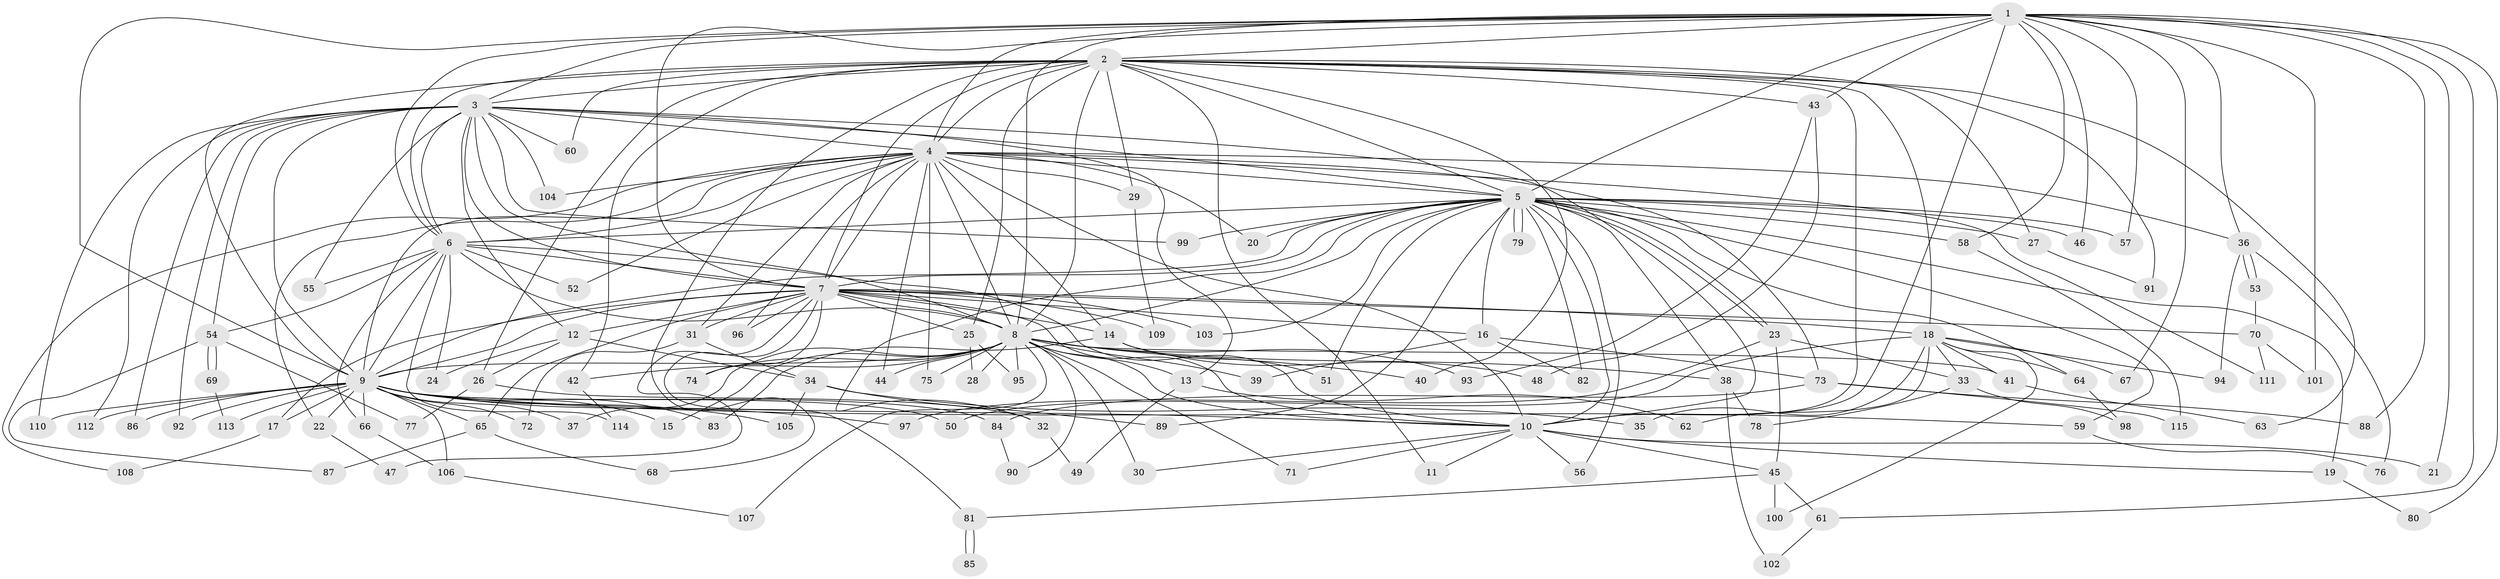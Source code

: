 // Generated by graph-tools (version 1.1) at 2025/13/03/09/25 04:13:47]
// undirected, 115 vertices, 255 edges
graph export_dot {
graph [start="1"]
  node [color=gray90,style=filled];
  1;
  2;
  3;
  4;
  5;
  6;
  7;
  8;
  9;
  10;
  11;
  12;
  13;
  14;
  15;
  16;
  17;
  18;
  19;
  20;
  21;
  22;
  23;
  24;
  25;
  26;
  27;
  28;
  29;
  30;
  31;
  32;
  33;
  34;
  35;
  36;
  37;
  38;
  39;
  40;
  41;
  42;
  43;
  44;
  45;
  46;
  47;
  48;
  49;
  50;
  51;
  52;
  53;
  54;
  55;
  56;
  57;
  58;
  59;
  60;
  61;
  62;
  63;
  64;
  65;
  66;
  67;
  68;
  69;
  70;
  71;
  72;
  73;
  74;
  75;
  76;
  77;
  78;
  79;
  80;
  81;
  82;
  83;
  84;
  85;
  86;
  87;
  88;
  89;
  90;
  91;
  92;
  93;
  94;
  95;
  96;
  97;
  98;
  99;
  100;
  101;
  102;
  103;
  104;
  105;
  106;
  107;
  108;
  109;
  110;
  111;
  112;
  113;
  114;
  115;
  1 -- 2;
  1 -- 3;
  1 -- 4;
  1 -- 5;
  1 -- 6;
  1 -- 7;
  1 -- 8;
  1 -- 9;
  1 -- 10;
  1 -- 21;
  1 -- 36;
  1 -- 43;
  1 -- 46;
  1 -- 57;
  1 -- 58;
  1 -- 61;
  1 -- 67;
  1 -- 80;
  1 -- 88;
  1 -- 101;
  2 -- 3;
  2 -- 4;
  2 -- 5;
  2 -- 6;
  2 -- 7;
  2 -- 8;
  2 -- 9;
  2 -- 10;
  2 -- 11;
  2 -- 18;
  2 -- 25;
  2 -- 26;
  2 -- 27;
  2 -- 29;
  2 -- 40;
  2 -- 42;
  2 -- 43;
  2 -- 60;
  2 -- 63;
  2 -- 68;
  2 -- 91;
  3 -- 4;
  3 -- 5;
  3 -- 6;
  3 -- 7;
  3 -- 8;
  3 -- 9;
  3 -- 10;
  3 -- 12;
  3 -- 13;
  3 -- 54;
  3 -- 55;
  3 -- 60;
  3 -- 86;
  3 -- 92;
  3 -- 99;
  3 -- 104;
  3 -- 110;
  3 -- 112;
  4 -- 5;
  4 -- 6;
  4 -- 7;
  4 -- 8;
  4 -- 9;
  4 -- 10;
  4 -- 14;
  4 -- 20;
  4 -- 22;
  4 -- 29;
  4 -- 31;
  4 -- 36;
  4 -- 44;
  4 -- 52;
  4 -- 73;
  4 -- 75;
  4 -- 96;
  4 -- 104;
  4 -- 108;
  4 -- 111;
  5 -- 6;
  5 -- 7;
  5 -- 8;
  5 -- 9;
  5 -- 10;
  5 -- 16;
  5 -- 19;
  5 -- 20;
  5 -- 23;
  5 -- 23;
  5 -- 27;
  5 -- 32;
  5 -- 38;
  5 -- 46;
  5 -- 51;
  5 -- 56;
  5 -- 57;
  5 -- 58;
  5 -- 59;
  5 -- 64;
  5 -- 79;
  5 -- 79;
  5 -- 82;
  5 -- 89;
  5 -- 99;
  5 -- 103;
  6 -- 7;
  6 -- 8;
  6 -- 9;
  6 -- 10;
  6 -- 24;
  6 -- 52;
  6 -- 54;
  6 -- 55;
  6 -- 66;
  6 -- 114;
  7 -- 8;
  7 -- 9;
  7 -- 10;
  7 -- 12;
  7 -- 14;
  7 -- 16;
  7 -- 17;
  7 -- 18;
  7 -- 25;
  7 -- 31;
  7 -- 47;
  7 -- 65;
  7 -- 70;
  7 -- 74;
  7 -- 81;
  7 -- 96;
  7 -- 103;
  7 -- 109;
  8 -- 9;
  8 -- 10;
  8 -- 13;
  8 -- 15;
  8 -- 28;
  8 -- 30;
  8 -- 37;
  8 -- 38;
  8 -- 39;
  8 -- 40;
  8 -- 41;
  8 -- 42;
  8 -- 44;
  8 -- 71;
  8 -- 74;
  8 -- 75;
  8 -- 90;
  8 -- 93;
  8 -- 95;
  8 -- 107;
  9 -- 10;
  9 -- 15;
  9 -- 17;
  9 -- 22;
  9 -- 37;
  9 -- 50;
  9 -- 59;
  9 -- 65;
  9 -- 66;
  9 -- 72;
  9 -- 83;
  9 -- 84;
  9 -- 86;
  9 -- 92;
  9 -- 97;
  9 -- 105;
  9 -- 106;
  9 -- 110;
  9 -- 112;
  9 -- 113;
  10 -- 11;
  10 -- 19;
  10 -- 21;
  10 -- 30;
  10 -- 45;
  10 -- 56;
  10 -- 71;
  12 -- 24;
  12 -- 26;
  12 -- 34;
  13 -- 49;
  13 -- 62;
  14 -- 48;
  14 -- 51;
  14 -- 83;
  16 -- 39;
  16 -- 73;
  16 -- 82;
  17 -- 108;
  18 -- 33;
  18 -- 35;
  18 -- 41;
  18 -- 50;
  18 -- 62;
  18 -- 64;
  18 -- 67;
  18 -- 94;
  18 -- 100;
  19 -- 80;
  22 -- 47;
  23 -- 33;
  23 -- 45;
  23 -- 97;
  25 -- 28;
  25 -- 95;
  26 -- 32;
  26 -- 77;
  27 -- 91;
  29 -- 109;
  31 -- 34;
  31 -- 72;
  32 -- 49;
  33 -- 78;
  33 -- 98;
  34 -- 35;
  34 -- 89;
  34 -- 105;
  36 -- 53;
  36 -- 53;
  36 -- 76;
  36 -- 94;
  38 -- 78;
  38 -- 102;
  41 -- 63;
  42 -- 114;
  43 -- 48;
  43 -- 93;
  45 -- 61;
  45 -- 81;
  45 -- 100;
  53 -- 70;
  54 -- 69;
  54 -- 69;
  54 -- 77;
  54 -- 87;
  58 -- 115;
  59 -- 76;
  61 -- 102;
  64 -- 98;
  65 -- 68;
  65 -- 87;
  66 -- 106;
  69 -- 113;
  70 -- 101;
  70 -- 111;
  73 -- 84;
  73 -- 88;
  73 -- 115;
  81 -- 85;
  81 -- 85;
  84 -- 90;
  106 -- 107;
}
